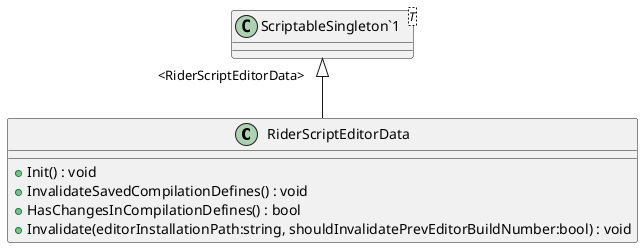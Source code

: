 @startuml
class RiderScriptEditorData {
    + Init() : void
    + InvalidateSavedCompilationDefines() : void
    + HasChangesInCompilationDefines() : bool
    + Invalidate(editorInstallationPath:string, shouldInvalidatePrevEditorBuildNumber:bool) : void
}
class "ScriptableSingleton`1"<T> {
}
"ScriptableSingleton`1" "<RiderScriptEditorData>" <|-- RiderScriptEditorData
@enduml
